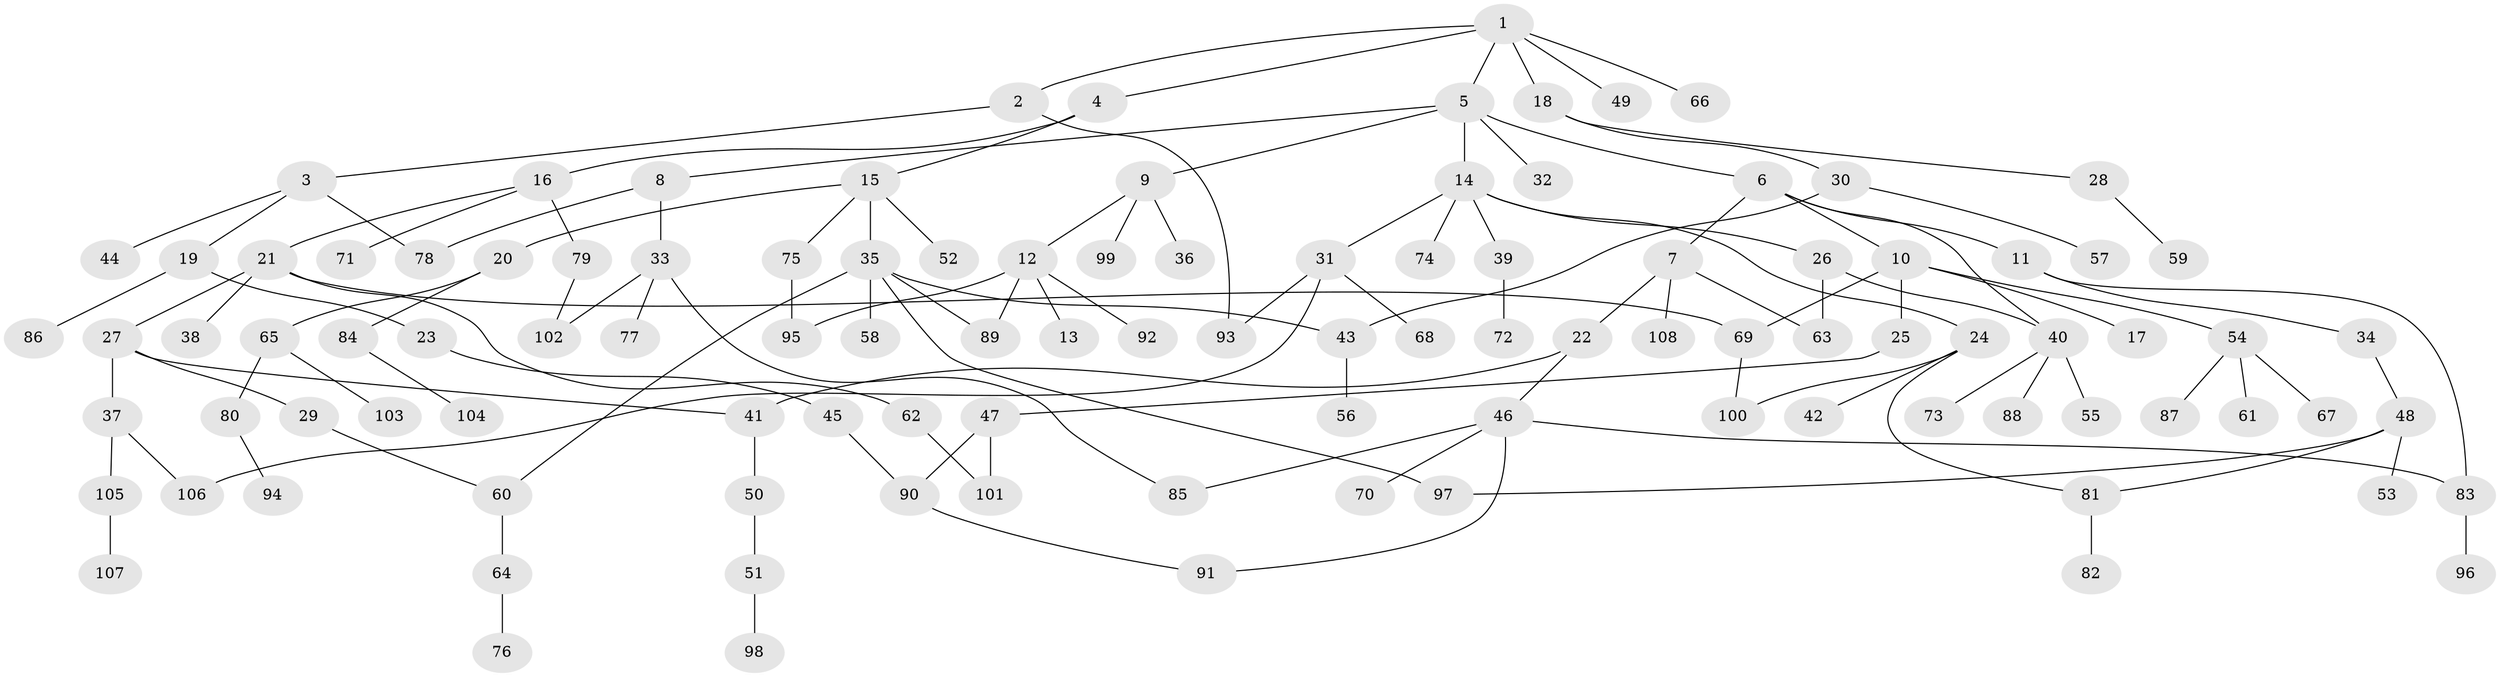 // coarse degree distribution, {5: 0.09230769230769231, 4: 0.1076923076923077, 2: 0.2153846153846154, 3: 0.3384615384615385, 1: 0.24615384615384617}
// Generated by graph-tools (version 1.1) at 2025/36/03/04/25 23:36:13]
// undirected, 108 vertices, 127 edges
graph export_dot {
  node [color=gray90,style=filled];
  1;
  2;
  3;
  4;
  5;
  6;
  7;
  8;
  9;
  10;
  11;
  12;
  13;
  14;
  15;
  16;
  17;
  18;
  19;
  20;
  21;
  22;
  23;
  24;
  25;
  26;
  27;
  28;
  29;
  30;
  31;
  32;
  33;
  34;
  35;
  36;
  37;
  38;
  39;
  40;
  41;
  42;
  43;
  44;
  45;
  46;
  47;
  48;
  49;
  50;
  51;
  52;
  53;
  54;
  55;
  56;
  57;
  58;
  59;
  60;
  61;
  62;
  63;
  64;
  65;
  66;
  67;
  68;
  69;
  70;
  71;
  72;
  73;
  74;
  75;
  76;
  77;
  78;
  79;
  80;
  81;
  82;
  83;
  84;
  85;
  86;
  87;
  88;
  89;
  90;
  91;
  92;
  93;
  94;
  95;
  96;
  97;
  98;
  99;
  100;
  101;
  102;
  103;
  104;
  105;
  106;
  107;
  108;
  1 -- 2;
  1 -- 4;
  1 -- 5;
  1 -- 18;
  1 -- 49;
  1 -- 66;
  2 -- 3;
  2 -- 93;
  3 -- 19;
  3 -- 44;
  3 -- 78;
  4 -- 15;
  4 -- 16;
  5 -- 6;
  5 -- 8;
  5 -- 9;
  5 -- 14;
  5 -- 32;
  6 -- 7;
  6 -- 10;
  6 -- 11;
  6 -- 40;
  7 -- 22;
  7 -- 63;
  7 -- 108;
  8 -- 33;
  8 -- 78;
  9 -- 12;
  9 -- 36;
  9 -- 99;
  10 -- 17;
  10 -- 25;
  10 -- 54;
  10 -- 69;
  11 -- 34;
  11 -- 83;
  12 -- 13;
  12 -- 92;
  12 -- 89;
  12 -- 95;
  14 -- 24;
  14 -- 26;
  14 -- 31;
  14 -- 39;
  14 -- 74;
  15 -- 20;
  15 -- 35;
  15 -- 52;
  15 -- 75;
  16 -- 21;
  16 -- 71;
  16 -- 79;
  18 -- 28;
  18 -- 30;
  19 -- 23;
  19 -- 86;
  20 -- 65;
  20 -- 84;
  21 -- 27;
  21 -- 38;
  21 -- 62;
  21 -- 69;
  22 -- 41;
  22 -- 46;
  23 -- 45;
  24 -- 42;
  24 -- 100;
  24 -- 81;
  25 -- 47;
  26 -- 40;
  26 -- 63;
  27 -- 29;
  27 -- 37;
  27 -- 41;
  28 -- 59;
  29 -- 60;
  30 -- 57;
  30 -- 43;
  31 -- 68;
  31 -- 106;
  31 -- 93;
  33 -- 77;
  33 -- 102;
  33 -- 85;
  34 -- 48;
  35 -- 43;
  35 -- 58;
  35 -- 89;
  35 -- 97;
  35 -- 60;
  37 -- 105;
  37 -- 106;
  39 -- 72;
  40 -- 55;
  40 -- 73;
  40 -- 88;
  41 -- 50;
  43 -- 56;
  45 -- 90;
  46 -- 70;
  46 -- 85;
  46 -- 91;
  46 -- 83;
  47 -- 90;
  47 -- 101;
  48 -- 53;
  48 -- 81;
  48 -- 97;
  50 -- 51;
  51 -- 98;
  54 -- 61;
  54 -- 67;
  54 -- 87;
  60 -- 64;
  62 -- 101;
  64 -- 76;
  65 -- 80;
  65 -- 103;
  69 -- 100;
  75 -- 95;
  79 -- 102;
  80 -- 94;
  81 -- 82;
  83 -- 96;
  84 -- 104;
  90 -- 91;
  105 -- 107;
}
